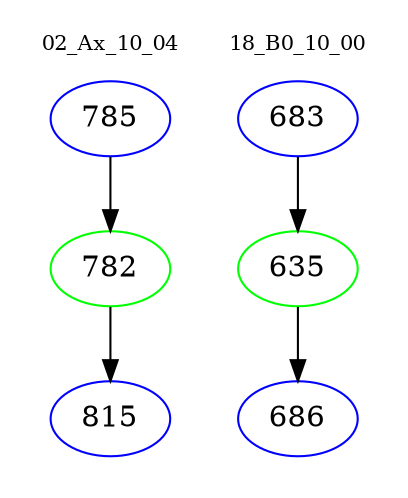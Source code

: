 digraph{
subgraph cluster_0 {
color = white
label = "02_Ax_10_04";
fontsize=10;
T0_785 [label="785", color="blue"]
T0_785 -> T0_782 [color="black"]
T0_782 [label="782", color="green"]
T0_782 -> T0_815 [color="black"]
T0_815 [label="815", color="blue"]
}
subgraph cluster_1 {
color = white
label = "18_B0_10_00";
fontsize=10;
T1_683 [label="683", color="blue"]
T1_683 -> T1_635 [color="black"]
T1_635 [label="635", color="green"]
T1_635 -> T1_686 [color="black"]
T1_686 [label="686", color="blue"]
}
}
